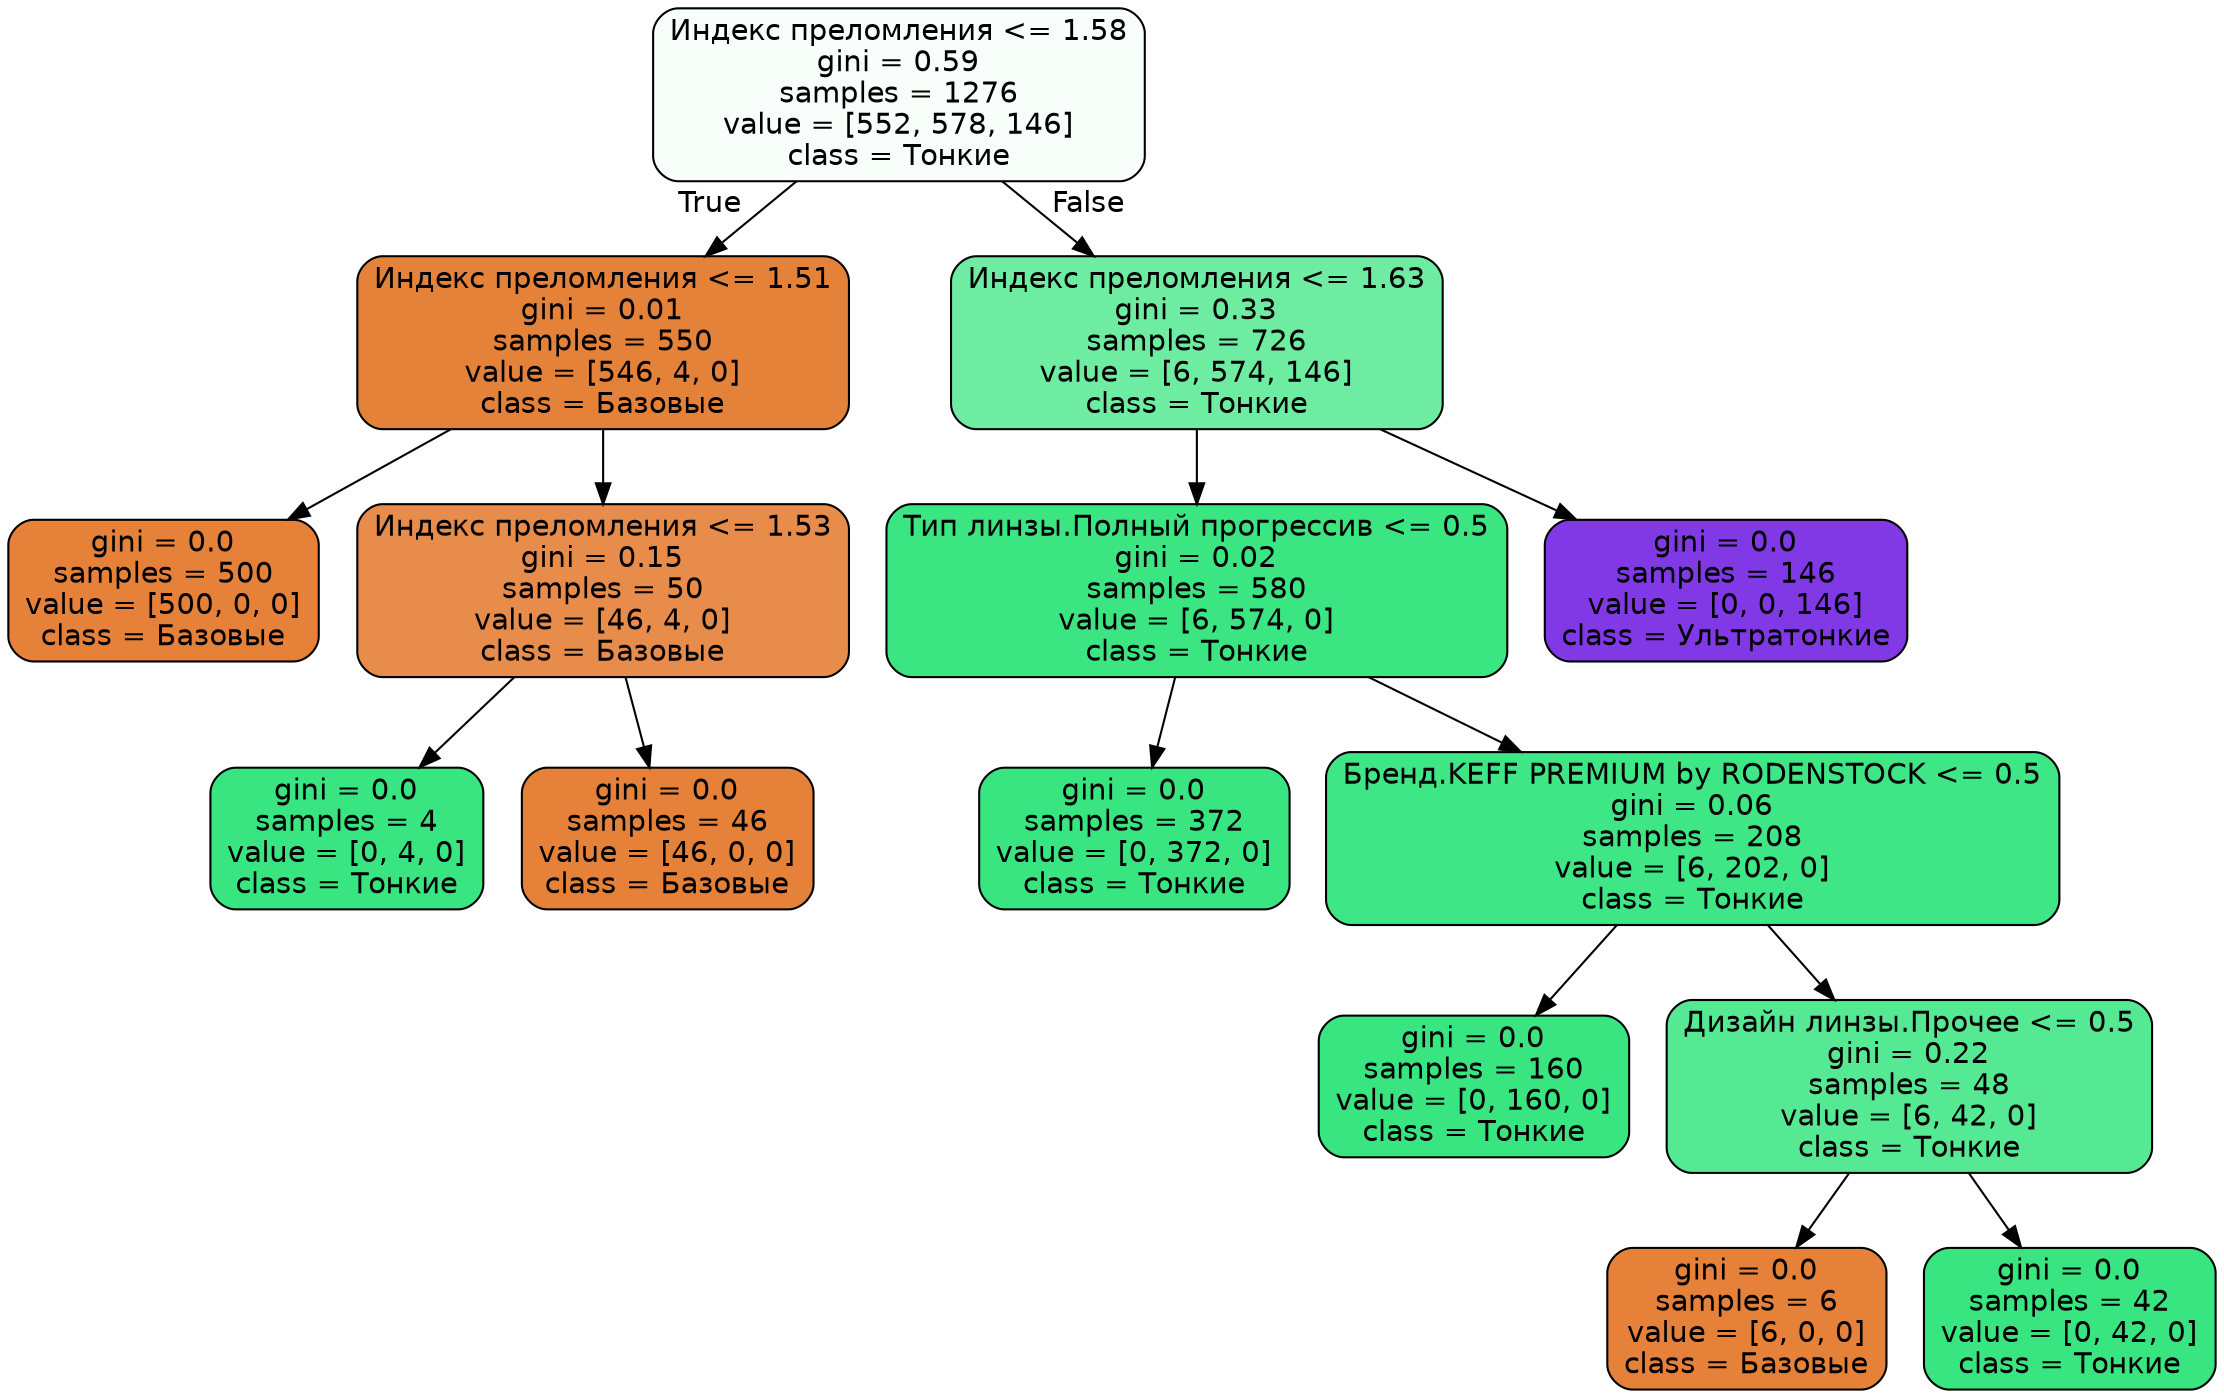 digraph Tree {
node [shape=box, style="filled, rounded", color="black", fontname="helvetica"] ;
edge [fontname="helvetica"] ;
0 [label="Индекс преломления <= 1.58\ngini = 0.59\nsamples = 1276\nvalue = [552, 578, 146]\nclass = Тонкие", fillcolor="#f8fefa"] ;
1 [label="Индекс преломления <= 1.51\ngini = 0.01\nsamples = 550\nvalue = [546, 4, 0]\nclass = Базовые", fillcolor="#e5823a"] ;
0 -> 1 [labeldistance=2.5, labelangle=45, headlabel="True"] ;
2 [label="gini = 0.0\nsamples = 500\nvalue = [500, 0, 0]\nclass = Базовые", fillcolor="#e58139"] ;
1 -> 2 ;
3 [label="Индекс преломления <= 1.53\ngini = 0.15\nsamples = 50\nvalue = [46, 4, 0]\nclass = Базовые", fillcolor="#e78c4a"] ;
1 -> 3 ;
4 [label="gini = 0.0\nsamples = 4\nvalue = [0, 4, 0]\nclass = Тонкие", fillcolor="#39e581"] ;
3 -> 4 ;
5 [label="gini = 0.0\nsamples = 46\nvalue = [46, 0, 0]\nclass = Базовые", fillcolor="#e58139"] ;
3 -> 5 ;
6 [label="Индекс преломления <= 1.63\ngini = 0.33\nsamples = 726\nvalue = [6, 574, 146]\nclass = Тонкие", fillcolor="#6deca2"] ;
0 -> 6 [labeldistance=2.5, labelangle=-45, headlabel="False"] ;
7 [label="Тип линзы.Полный прогрессив <= 0.5\ngini = 0.02\nsamples = 580\nvalue = [6, 574, 0]\nclass = Тонкие", fillcolor="#3be582"] ;
6 -> 7 ;
8 [label="gini = 0.0\nsamples = 372\nvalue = [0, 372, 0]\nclass = Тонкие", fillcolor="#39e581"] ;
7 -> 8 ;
9 [label="Бренд.KEFF PREMIUM by RODENSTOCK <= 0.5\ngini = 0.06\nsamples = 208\nvalue = [6, 202, 0]\nclass = Тонкие", fillcolor="#3fe685"] ;
7 -> 9 ;
10 [label="gini = 0.0\nsamples = 160\nvalue = [0, 160, 0]\nclass = Тонкие", fillcolor="#39e581"] ;
9 -> 10 ;
11 [label="Дизайн линзы.Прочее <= 0.5\ngini = 0.22\nsamples = 48\nvalue = [6, 42, 0]\nclass = Тонкие", fillcolor="#55e993"] ;
9 -> 11 ;
12 [label="gini = 0.0\nsamples = 6\nvalue = [6, 0, 0]\nclass = Базовые", fillcolor="#e58139"] ;
11 -> 12 ;
13 [label="gini = 0.0\nsamples = 42\nvalue = [0, 42, 0]\nclass = Тонкие", fillcolor="#39e581"] ;
11 -> 13 ;
14 [label="gini = 0.0\nsamples = 146\nvalue = [0, 0, 146]\nclass = Ультратонкие", fillcolor="#8139e5"] ;
6 -> 14 ;
}